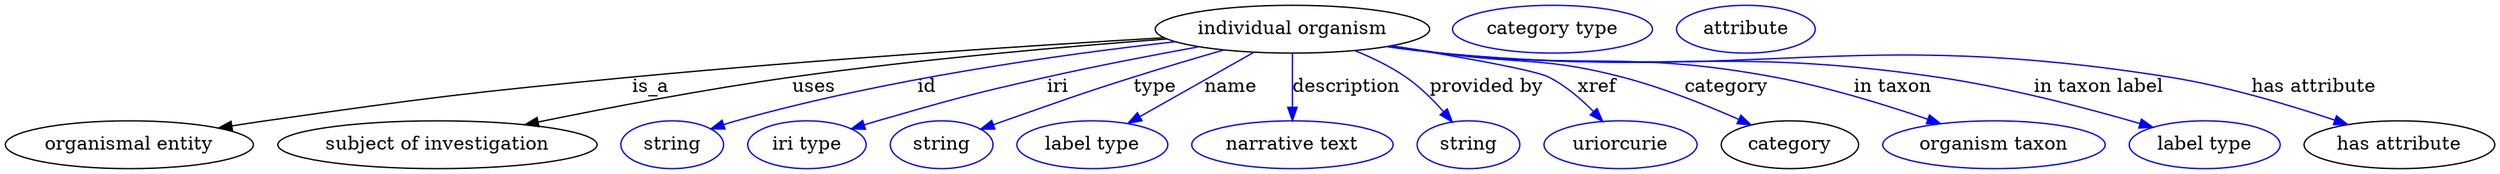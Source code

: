 digraph {
	graph [bb="0,0,1866.4,123"];
	node [label="\N"];
	"individual organism"	[height=0.5,
		label="individual organism",
		pos="964.94,105",
		width=2.8525];
	"organismal entity"	[height=0.5,
		pos="92.942,18",
		width=2.5817];
	"individual organism" -> "organismal entity"	[label=is_a,
		lp="483.94,61.5",
		pos="e,159.81,30.594 868.54,98.581 768.7,92.642 608.24,82.179 469.94,69 347.4,57.322 316.8,53.457 194.94,36 186.77,34.829 178.24,33.53 \
169.74,32.186"];
	"subject of investigation"	[height=0.5,
		pos="323.94,18",
		width=3.3219];
	"individual organism" -> "subject of investigation"	[label=uses,
		lp="606.44,61.5",
		pos="e,389.52,33.084 871.04,97.662 795.02,91.949 685.29,82.381 589.94,69 525.35,59.935 452.6,46.001 399.53,35.143"];
	id	[color=blue,
		height=0.5,
		label=string,
		pos="499.94,18",
		width=1.0652];
	"individual organism" -> id	[color=blue,
		label=id,
		lp="690.94,61.5",
		pos="e,528.94,29.948 877.02,95.561 791.75,86.002 659.28,67.504 547.94,36 544.84,35.121 541.64,34.148 538.44,33.124",
		style=solid];
	iri	[color=blue,
		height=0.5,
		label="iri type",
		pos="600.94,18",
		width=1.2277];
	"individual organism" -> iri	[color=blue,
		label=iri,
		lp="788.94,61.5",
		pos="e,634.57,29.865 894.81,91.82 860.39,85.547 818.37,77.451 780.94,69 724.47,56.251 710.57,52.03 654.94,36 651.43,34.988 647.8,33.911 \
644.16,32.81",
		style=solid];
	type	[color=blue,
		height=0.5,
		label=string,
		pos="701.94,18",
		width=1.0652];
	"individual organism" -> type	[color=blue,
		label=type,
		lp="861.94,61.5",
		pos="e,731.24,29.697 913.55,89.394 892.53,83.288 868.01,75.996 845.94,69 802.53,55.239 791.91,51.079 748.94,36 746.26,35.057 743.49,34.077 \
740.7,33.084",
		style=solid];
	name	[color=blue,
		height=0.5,
		label="label type",
		pos="814.94,18",
		width=1.5707];
	"individual organism" -> name	[color=blue,
		label=name,
		lp="918.94,61.5",
		pos="e,841.76,34.196 936.02,87.611 911.65,73.802 876.68,53.988 850.59,39.199",
		style=solid];
	description	[color=blue,
		height=0.5,
		label="narrative text",
		pos="964.94,18",
		width=2.0943];
	"individual organism" -> description	[color=blue,
		label=description,
		lp="1005.4,61.5",
		pos="e,964.94,36.175 964.94,86.799 964.94,75.163 964.94,59.548 964.94,46.237",
		style=solid];
	"provided by"	[color=blue,
		height=0.5,
		label=string,
		pos="1096.9,18",
		width=1.0652];
	"individual organism" -> "provided by"	[color=blue,
		label="provided by",
		lp="1110.4,61.5",
		pos="e,1084.8,35.129 1011.8,88.861 1024.7,83.596 1038.4,76.97 1049.9,69 1060.4,61.784 1070.3,51.893 1078.3,42.813",
		style=solid];
	xref	[color=blue,
		height=0.5,
		label=uriorcurie,
		pos="1210.9,18",
		width=1.5887];
	"individual organism" -> xref	[color=blue,
		label=xref,
		lp="1193.4,61.5",
		pos="e,1197.6,35.567 1039.1,92.517 1088.5,84.524 1146.2,74.37 1156.9,69 1169.6,62.688 1181.4,52.513 1190.7,42.985",
		style=solid];
	category	[height=0.5,
		pos="1337.9,18",
		width=1.4263];
	"individual organism" -> category	[color=blue,
		label=category,
		lp="1290.4,61.5",
		pos="e,1308.8,32.93 1038.9,92.451 1051.3,90.586 1064,88.708 1075.9,87 1136.3,78.384 1152.9,84.361 1211.9,69 1242.2,61.122 1275,47.954 \
1299.5,37.108",
		style=solid];
	"in taxon"	[color=blue,
		height=0.5,
		label="organism taxon",
		pos="1490.9,18",
		width=2.3109];
	"individual organism" -> "in taxon"	[color=blue,
		label="in taxon",
		lp="1414.9,61.5",
		pos="e,1450.9,33.883 1037.1,92.095 1050,90.208 1063.3,88.415 1075.9,87 1186.6,74.558 1216.4,89.278 1325.9,69 1365.4,61.692 1408.8,48.317 \
1441.2,37.238",
		style=solid];
	"in taxon label"	[color=blue,
		height=0.5,
		label="label type",
		pos="1648.9,18",
		width=1.5707];
	"individual organism" -> "in taxon label"	[color=blue,
		label="in taxon label",
		lp="1569.4,61.5",
		pos="e,1610.1,31.113 1036.2,91.976 1049.4,90.066 1063,88.296 1075.9,87 1240.6,70.448 1284.1,92.761 1447.9,69 1500.8,61.339 1559.9,45.754 \
1600.3,34.009",
		style=solid];
	"has attribute"	[height=0.5,
		pos="1794.9,18",
		width=1.9859];
	"individual organism" -> "has attribute"	[color=blue,
		label="has attribute",
		lp="1730.9,61.5",
		pos="e,1756.1,33.251 1035.5,91.899 1048.9,89.971 1062.8,88.215 1075.9,87 1317.7,64.582 1382.1,107 1621.9,69 1664.8,62.209 1712,48.083 \
1746.3,36.573",
		style=solid];
	"named thing_category"	[color=blue,
		height=0.5,
		label="category type",
		pos="1159.9,105",
		width=2.0762];
	"organismal entity_has attribute"	[color=blue,
		height=0.5,
		label=attribute,
		pos="1304.9,105",
		width=1.4443];
}
